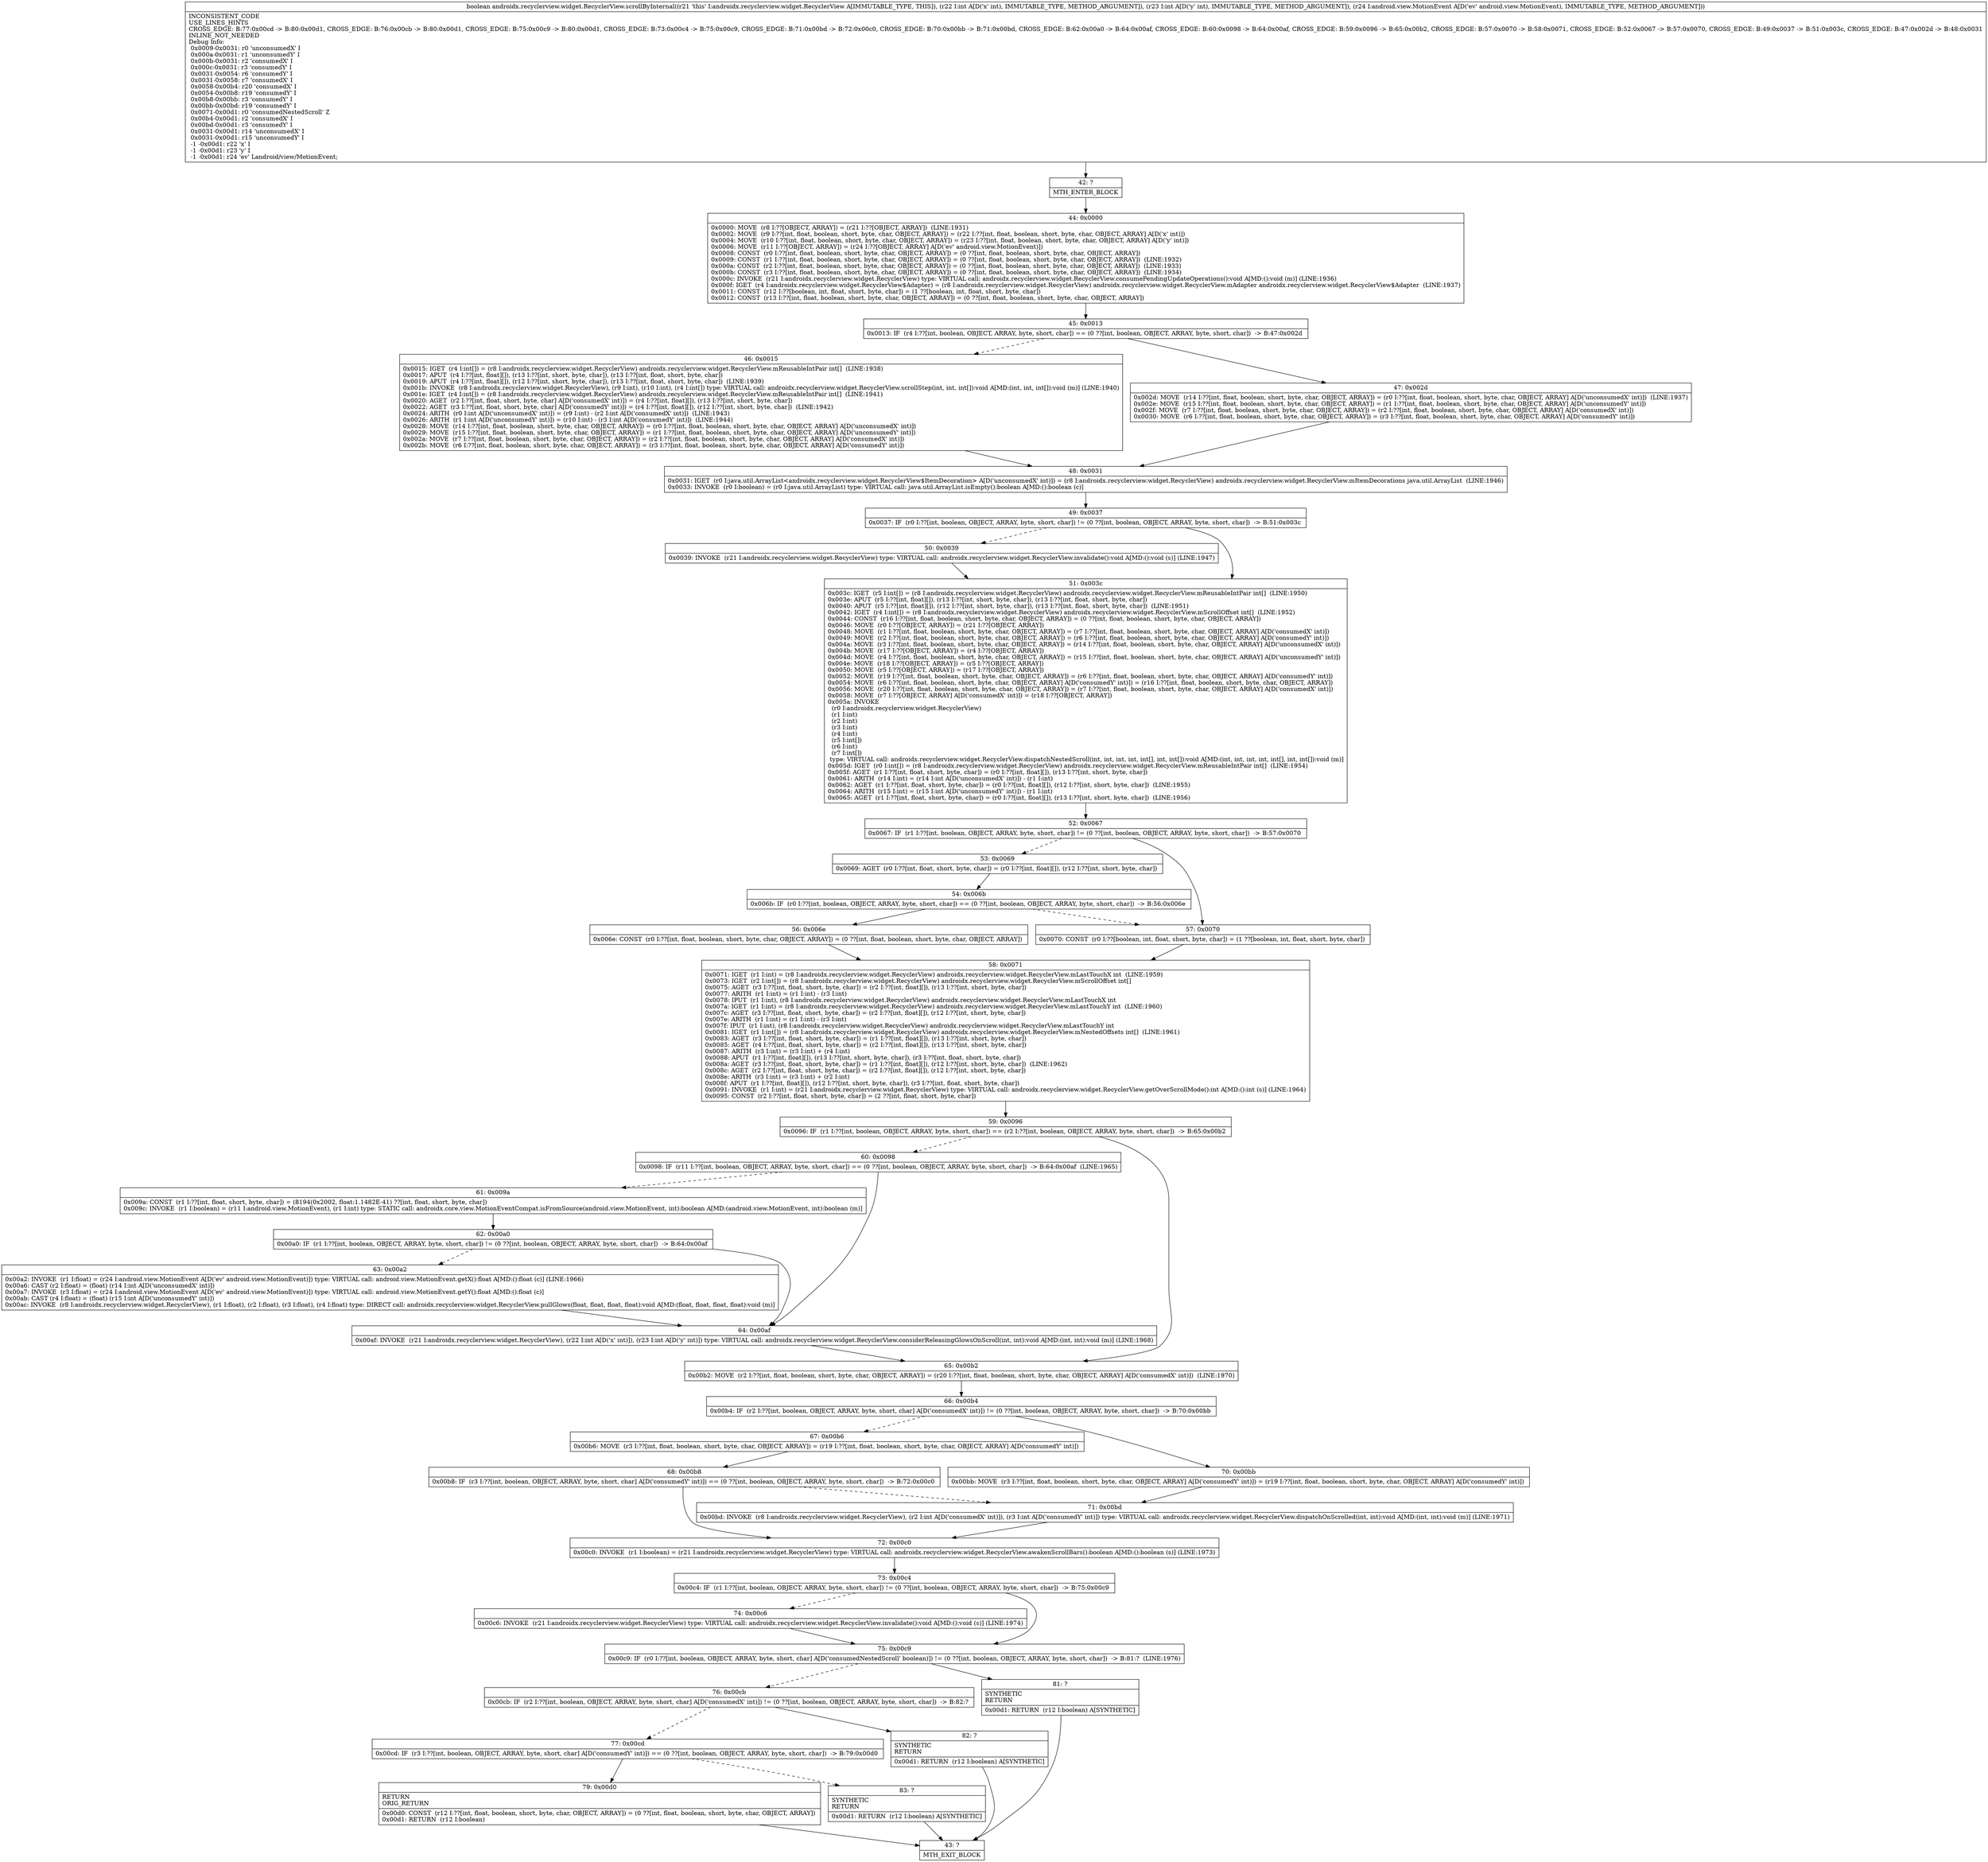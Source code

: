digraph "CFG forandroidx.recyclerview.widget.RecyclerView.scrollByInternal(IILandroid\/view\/MotionEvent;)Z" {
Node_42 [shape=record,label="{42\:\ ?|MTH_ENTER_BLOCK\l}"];
Node_44 [shape=record,label="{44\:\ 0x0000|0x0000: MOVE  (r8 I:??[OBJECT, ARRAY]) = (r21 I:??[OBJECT, ARRAY])  (LINE:1931)\l0x0002: MOVE  (r9 I:??[int, float, boolean, short, byte, char, OBJECT, ARRAY]) = (r22 I:??[int, float, boolean, short, byte, char, OBJECT, ARRAY] A[D('x' int)]) \l0x0004: MOVE  (r10 I:??[int, float, boolean, short, byte, char, OBJECT, ARRAY]) = (r23 I:??[int, float, boolean, short, byte, char, OBJECT, ARRAY] A[D('y' int)]) \l0x0006: MOVE  (r11 I:??[OBJECT, ARRAY]) = (r24 I:??[OBJECT, ARRAY] A[D('ev' android.view.MotionEvent)]) \l0x0008: CONST  (r0 I:??[int, float, boolean, short, byte, char, OBJECT, ARRAY]) = (0 ??[int, float, boolean, short, byte, char, OBJECT, ARRAY]) \l0x0009: CONST  (r1 I:??[int, float, boolean, short, byte, char, OBJECT, ARRAY]) = (0 ??[int, float, boolean, short, byte, char, OBJECT, ARRAY])  (LINE:1932)\l0x000a: CONST  (r2 I:??[int, float, boolean, short, byte, char, OBJECT, ARRAY]) = (0 ??[int, float, boolean, short, byte, char, OBJECT, ARRAY])  (LINE:1933)\l0x000b: CONST  (r3 I:??[int, float, boolean, short, byte, char, OBJECT, ARRAY]) = (0 ??[int, float, boolean, short, byte, char, OBJECT, ARRAY])  (LINE:1934)\l0x000c: INVOKE  (r21 I:androidx.recyclerview.widget.RecyclerView) type: VIRTUAL call: androidx.recyclerview.widget.RecyclerView.consumePendingUpdateOperations():void A[MD:():void (m)] (LINE:1936)\l0x000f: IGET  (r4 I:androidx.recyclerview.widget.RecyclerView$Adapter) = (r8 I:androidx.recyclerview.widget.RecyclerView) androidx.recyclerview.widget.RecyclerView.mAdapter androidx.recyclerview.widget.RecyclerView$Adapter  (LINE:1937)\l0x0011: CONST  (r12 I:??[boolean, int, float, short, byte, char]) = (1 ??[boolean, int, float, short, byte, char]) \l0x0012: CONST  (r13 I:??[int, float, boolean, short, byte, char, OBJECT, ARRAY]) = (0 ??[int, float, boolean, short, byte, char, OBJECT, ARRAY]) \l}"];
Node_45 [shape=record,label="{45\:\ 0x0013|0x0013: IF  (r4 I:??[int, boolean, OBJECT, ARRAY, byte, short, char]) == (0 ??[int, boolean, OBJECT, ARRAY, byte, short, char])  \-\> B:47:0x002d \l}"];
Node_46 [shape=record,label="{46\:\ 0x0015|0x0015: IGET  (r4 I:int[]) = (r8 I:androidx.recyclerview.widget.RecyclerView) androidx.recyclerview.widget.RecyclerView.mReusableIntPair int[]  (LINE:1938)\l0x0017: APUT  (r4 I:??[int, float][]), (r13 I:??[int, short, byte, char]), (r13 I:??[int, float, short, byte, char]) \l0x0019: APUT  (r4 I:??[int, float][]), (r12 I:??[int, short, byte, char]), (r13 I:??[int, float, short, byte, char])  (LINE:1939)\l0x001b: INVOKE  (r8 I:androidx.recyclerview.widget.RecyclerView), (r9 I:int), (r10 I:int), (r4 I:int[]) type: VIRTUAL call: androidx.recyclerview.widget.RecyclerView.scrollStep(int, int, int[]):void A[MD:(int, int, int[]):void (m)] (LINE:1940)\l0x001e: IGET  (r4 I:int[]) = (r8 I:androidx.recyclerview.widget.RecyclerView) androidx.recyclerview.widget.RecyclerView.mReusableIntPair int[]  (LINE:1941)\l0x0020: AGET  (r2 I:??[int, float, short, byte, char] A[D('consumedX' int)]) = (r4 I:??[int, float][]), (r13 I:??[int, short, byte, char]) \l0x0022: AGET  (r3 I:??[int, float, short, byte, char] A[D('consumedY' int)]) = (r4 I:??[int, float][]), (r12 I:??[int, short, byte, char])  (LINE:1942)\l0x0024: ARITH  (r0 I:int A[D('unconsumedX' int)]) = (r9 I:int) \- (r2 I:int A[D('consumedX' int)])  (LINE:1943)\l0x0026: ARITH  (r1 I:int A[D('unconsumedY' int)]) = (r10 I:int) \- (r3 I:int A[D('consumedY' int)])  (LINE:1944)\l0x0028: MOVE  (r14 I:??[int, float, boolean, short, byte, char, OBJECT, ARRAY]) = (r0 I:??[int, float, boolean, short, byte, char, OBJECT, ARRAY] A[D('unconsumedX' int)]) \l0x0029: MOVE  (r15 I:??[int, float, boolean, short, byte, char, OBJECT, ARRAY]) = (r1 I:??[int, float, boolean, short, byte, char, OBJECT, ARRAY] A[D('unconsumedY' int)]) \l0x002a: MOVE  (r7 I:??[int, float, boolean, short, byte, char, OBJECT, ARRAY]) = (r2 I:??[int, float, boolean, short, byte, char, OBJECT, ARRAY] A[D('consumedX' int)]) \l0x002b: MOVE  (r6 I:??[int, float, boolean, short, byte, char, OBJECT, ARRAY]) = (r3 I:??[int, float, boolean, short, byte, char, OBJECT, ARRAY] A[D('consumedY' int)]) \l}"];
Node_48 [shape=record,label="{48\:\ 0x0031|0x0031: IGET  (r0 I:java.util.ArrayList\<androidx.recyclerview.widget.RecyclerView$ItemDecoration\> A[D('unconsumedX' int)]) = (r8 I:androidx.recyclerview.widget.RecyclerView) androidx.recyclerview.widget.RecyclerView.mItemDecorations java.util.ArrayList  (LINE:1946)\l0x0033: INVOKE  (r0 I:boolean) = (r0 I:java.util.ArrayList) type: VIRTUAL call: java.util.ArrayList.isEmpty():boolean A[MD:():boolean (c)]\l}"];
Node_49 [shape=record,label="{49\:\ 0x0037|0x0037: IF  (r0 I:??[int, boolean, OBJECT, ARRAY, byte, short, char]) != (0 ??[int, boolean, OBJECT, ARRAY, byte, short, char])  \-\> B:51:0x003c \l}"];
Node_50 [shape=record,label="{50\:\ 0x0039|0x0039: INVOKE  (r21 I:androidx.recyclerview.widget.RecyclerView) type: VIRTUAL call: androidx.recyclerview.widget.RecyclerView.invalidate():void A[MD:():void (s)] (LINE:1947)\l}"];
Node_51 [shape=record,label="{51\:\ 0x003c|0x003c: IGET  (r5 I:int[]) = (r8 I:androidx.recyclerview.widget.RecyclerView) androidx.recyclerview.widget.RecyclerView.mReusableIntPair int[]  (LINE:1950)\l0x003e: APUT  (r5 I:??[int, float][]), (r13 I:??[int, short, byte, char]), (r13 I:??[int, float, short, byte, char]) \l0x0040: APUT  (r5 I:??[int, float][]), (r12 I:??[int, short, byte, char]), (r13 I:??[int, float, short, byte, char])  (LINE:1951)\l0x0042: IGET  (r4 I:int[]) = (r8 I:androidx.recyclerview.widget.RecyclerView) androidx.recyclerview.widget.RecyclerView.mScrollOffset int[]  (LINE:1952)\l0x0044: CONST  (r16 I:??[int, float, boolean, short, byte, char, OBJECT, ARRAY]) = (0 ??[int, float, boolean, short, byte, char, OBJECT, ARRAY]) \l0x0046: MOVE  (r0 I:??[OBJECT, ARRAY]) = (r21 I:??[OBJECT, ARRAY]) \l0x0048: MOVE  (r1 I:??[int, float, boolean, short, byte, char, OBJECT, ARRAY]) = (r7 I:??[int, float, boolean, short, byte, char, OBJECT, ARRAY] A[D('consumedX' int)]) \l0x0049: MOVE  (r2 I:??[int, float, boolean, short, byte, char, OBJECT, ARRAY]) = (r6 I:??[int, float, boolean, short, byte, char, OBJECT, ARRAY] A[D('consumedY' int)]) \l0x004a: MOVE  (r3 I:??[int, float, boolean, short, byte, char, OBJECT, ARRAY]) = (r14 I:??[int, float, boolean, short, byte, char, OBJECT, ARRAY] A[D('unconsumedX' int)]) \l0x004b: MOVE  (r17 I:??[OBJECT, ARRAY]) = (r4 I:??[OBJECT, ARRAY]) \l0x004d: MOVE  (r4 I:??[int, float, boolean, short, byte, char, OBJECT, ARRAY]) = (r15 I:??[int, float, boolean, short, byte, char, OBJECT, ARRAY] A[D('unconsumedY' int)]) \l0x004e: MOVE  (r18 I:??[OBJECT, ARRAY]) = (r5 I:??[OBJECT, ARRAY]) \l0x0050: MOVE  (r5 I:??[OBJECT, ARRAY]) = (r17 I:??[OBJECT, ARRAY]) \l0x0052: MOVE  (r19 I:??[int, float, boolean, short, byte, char, OBJECT, ARRAY]) = (r6 I:??[int, float, boolean, short, byte, char, OBJECT, ARRAY] A[D('consumedY' int)]) \l0x0054: MOVE  (r6 I:??[int, float, boolean, short, byte, char, OBJECT, ARRAY] A[D('consumedY' int)]) = (r16 I:??[int, float, boolean, short, byte, char, OBJECT, ARRAY]) \l0x0056: MOVE  (r20 I:??[int, float, boolean, short, byte, char, OBJECT, ARRAY]) = (r7 I:??[int, float, boolean, short, byte, char, OBJECT, ARRAY] A[D('consumedX' int)]) \l0x0058: MOVE  (r7 I:??[OBJECT, ARRAY] A[D('consumedX' int)]) = (r18 I:??[OBJECT, ARRAY]) \l0x005a: INVOKE  \l  (r0 I:androidx.recyclerview.widget.RecyclerView)\l  (r1 I:int)\l  (r2 I:int)\l  (r3 I:int)\l  (r4 I:int)\l  (r5 I:int[])\l  (r6 I:int)\l  (r7 I:int[])\l type: VIRTUAL call: androidx.recyclerview.widget.RecyclerView.dispatchNestedScroll(int, int, int, int, int[], int, int[]):void A[MD:(int, int, int, int, int[], int, int[]):void (m)]\l0x005d: IGET  (r0 I:int[]) = (r8 I:androidx.recyclerview.widget.RecyclerView) androidx.recyclerview.widget.RecyclerView.mReusableIntPair int[]  (LINE:1954)\l0x005f: AGET  (r1 I:??[int, float, short, byte, char]) = (r0 I:??[int, float][]), (r13 I:??[int, short, byte, char]) \l0x0061: ARITH  (r14 I:int) = (r14 I:int A[D('unconsumedX' int)]) \- (r1 I:int) \l0x0062: AGET  (r1 I:??[int, float, short, byte, char]) = (r0 I:??[int, float][]), (r12 I:??[int, short, byte, char])  (LINE:1955)\l0x0064: ARITH  (r15 I:int) = (r15 I:int A[D('unconsumedY' int)]) \- (r1 I:int) \l0x0065: AGET  (r1 I:??[int, float, short, byte, char]) = (r0 I:??[int, float][]), (r13 I:??[int, short, byte, char])  (LINE:1956)\l}"];
Node_52 [shape=record,label="{52\:\ 0x0067|0x0067: IF  (r1 I:??[int, boolean, OBJECT, ARRAY, byte, short, char]) != (0 ??[int, boolean, OBJECT, ARRAY, byte, short, char])  \-\> B:57:0x0070 \l}"];
Node_53 [shape=record,label="{53\:\ 0x0069|0x0069: AGET  (r0 I:??[int, float, short, byte, char]) = (r0 I:??[int, float][]), (r12 I:??[int, short, byte, char]) \l}"];
Node_54 [shape=record,label="{54\:\ 0x006b|0x006b: IF  (r0 I:??[int, boolean, OBJECT, ARRAY, byte, short, char]) == (0 ??[int, boolean, OBJECT, ARRAY, byte, short, char])  \-\> B:56:0x006e \l}"];
Node_56 [shape=record,label="{56\:\ 0x006e|0x006e: CONST  (r0 I:??[int, float, boolean, short, byte, char, OBJECT, ARRAY]) = (0 ??[int, float, boolean, short, byte, char, OBJECT, ARRAY]) \l}"];
Node_58 [shape=record,label="{58\:\ 0x0071|0x0071: IGET  (r1 I:int) = (r8 I:androidx.recyclerview.widget.RecyclerView) androidx.recyclerview.widget.RecyclerView.mLastTouchX int  (LINE:1959)\l0x0073: IGET  (r2 I:int[]) = (r8 I:androidx.recyclerview.widget.RecyclerView) androidx.recyclerview.widget.RecyclerView.mScrollOffset int[] \l0x0075: AGET  (r3 I:??[int, float, short, byte, char]) = (r2 I:??[int, float][]), (r13 I:??[int, short, byte, char]) \l0x0077: ARITH  (r1 I:int) = (r1 I:int) \- (r3 I:int) \l0x0078: IPUT  (r1 I:int), (r8 I:androidx.recyclerview.widget.RecyclerView) androidx.recyclerview.widget.RecyclerView.mLastTouchX int \l0x007a: IGET  (r1 I:int) = (r8 I:androidx.recyclerview.widget.RecyclerView) androidx.recyclerview.widget.RecyclerView.mLastTouchY int  (LINE:1960)\l0x007c: AGET  (r3 I:??[int, float, short, byte, char]) = (r2 I:??[int, float][]), (r12 I:??[int, short, byte, char]) \l0x007e: ARITH  (r1 I:int) = (r1 I:int) \- (r3 I:int) \l0x007f: IPUT  (r1 I:int), (r8 I:androidx.recyclerview.widget.RecyclerView) androidx.recyclerview.widget.RecyclerView.mLastTouchY int \l0x0081: IGET  (r1 I:int[]) = (r8 I:androidx.recyclerview.widget.RecyclerView) androidx.recyclerview.widget.RecyclerView.mNestedOffsets int[]  (LINE:1961)\l0x0083: AGET  (r3 I:??[int, float, short, byte, char]) = (r1 I:??[int, float][]), (r13 I:??[int, short, byte, char]) \l0x0085: AGET  (r4 I:??[int, float, short, byte, char]) = (r2 I:??[int, float][]), (r13 I:??[int, short, byte, char]) \l0x0087: ARITH  (r3 I:int) = (r3 I:int) + (r4 I:int) \l0x0088: APUT  (r1 I:??[int, float][]), (r13 I:??[int, short, byte, char]), (r3 I:??[int, float, short, byte, char]) \l0x008a: AGET  (r3 I:??[int, float, short, byte, char]) = (r1 I:??[int, float][]), (r12 I:??[int, short, byte, char])  (LINE:1962)\l0x008c: AGET  (r2 I:??[int, float, short, byte, char]) = (r2 I:??[int, float][]), (r12 I:??[int, short, byte, char]) \l0x008e: ARITH  (r3 I:int) = (r3 I:int) + (r2 I:int) \l0x008f: APUT  (r1 I:??[int, float][]), (r12 I:??[int, short, byte, char]), (r3 I:??[int, float, short, byte, char]) \l0x0091: INVOKE  (r1 I:int) = (r21 I:androidx.recyclerview.widget.RecyclerView) type: VIRTUAL call: androidx.recyclerview.widget.RecyclerView.getOverScrollMode():int A[MD:():int (s)] (LINE:1964)\l0x0095: CONST  (r2 I:??[int, float, short, byte, char]) = (2 ??[int, float, short, byte, char]) \l}"];
Node_59 [shape=record,label="{59\:\ 0x0096|0x0096: IF  (r1 I:??[int, boolean, OBJECT, ARRAY, byte, short, char]) == (r2 I:??[int, boolean, OBJECT, ARRAY, byte, short, char])  \-\> B:65:0x00b2 \l}"];
Node_60 [shape=record,label="{60\:\ 0x0098|0x0098: IF  (r11 I:??[int, boolean, OBJECT, ARRAY, byte, short, char]) == (0 ??[int, boolean, OBJECT, ARRAY, byte, short, char])  \-\> B:64:0x00af  (LINE:1965)\l}"];
Node_61 [shape=record,label="{61\:\ 0x009a|0x009a: CONST  (r1 I:??[int, float, short, byte, char]) = (8194(0x2002, float:1.1482E\-41) ??[int, float, short, byte, char]) \l0x009c: INVOKE  (r1 I:boolean) = (r11 I:android.view.MotionEvent), (r1 I:int) type: STATIC call: androidx.core.view.MotionEventCompat.isFromSource(android.view.MotionEvent, int):boolean A[MD:(android.view.MotionEvent, int):boolean (m)]\l}"];
Node_62 [shape=record,label="{62\:\ 0x00a0|0x00a0: IF  (r1 I:??[int, boolean, OBJECT, ARRAY, byte, short, char]) != (0 ??[int, boolean, OBJECT, ARRAY, byte, short, char])  \-\> B:64:0x00af \l}"];
Node_63 [shape=record,label="{63\:\ 0x00a2|0x00a2: INVOKE  (r1 I:float) = (r24 I:android.view.MotionEvent A[D('ev' android.view.MotionEvent)]) type: VIRTUAL call: android.view.MotionEvent.getX():float A[MD:():float (c)] (LINE:1966)\l0x00a6: CAST (r2 I:float) = (float) (r14 I:int A[D('unconsumedX' int)]) \l0x00a7: INVOKE  (r3 I:float) = (r24 I:android.view.MotionEvent A[D('ev' android.view.MotionEvent)]) type: VIRTUAL call: android.view.MotionEvent.getY():float A[MD:():float (c)]\l0x00ab: CAST (r4 I:float) = (float) (r15 I:int A[D('unconsumedY' int)]) \l0x00ac: INVOKE  (r8 I:androidx.recyclerview.widget.RecyclerView), (r1 I:float), (r2 I:float), (r3 I:float), (r4 I:float) type: DIRECT call: androidx.recyclerview.widget.RecyclerView.pullGlows(float, float, float, float):void A[MD:(float, float, float, float):void (m)]\l}"];
Node_64 [shape=record,label="{64\:\ 0x00af|0x00af: INVOKE  (r21 I:androidx.recyclerview.widget.RecyclerView), (r22 I:int A[D('x' int)]), (r23 I:int A[D('y' int)]) type: VIRTUAL call: androidx.recyclerview.widget.RecyclerView.considerReleasingGlowsOnScroll(int, int):void A[MD:(int, int):void (m)] (LINE:1968)\l}"];
Node_65 [shape=record,label="{65\:\ 0x00b2|0x00b2: MOVE  (r2 I:??[int, float, boolean, short, byte, char, OBJECT, ARRAY]) = (r20 I:??[int, float, boolean, short, byte, char, OBJECT, ARRAY] A[D('consumedX' int)])  (LINE:1970)\l}"];
Node_66 [shape=record,label="{66\:\ 0x00b4|0x00b4: IF  (r2 I:??[int, boolean, OBJECT, ARRAY, byte, short, char] A[D('consumedX' int)]) != (0 ??[int, boolean, OBJECT, ARRAY, byte, short, char])  \-\> B:70:0x00bb \l}"];
Node_67 [shape=record,label="{67\:\ 0x00b6|0x00b6: MOVE  (r3 I:??[int, float, boolean, short, byte, char, OBJECT, ARRAY]) = (r19 I:??[int, float, boolean, short, byte, char, OBJECT, ARRAY] A[D('consumedY' int)]) \l}"];
Node_68 [shape=record,label="{68\:\ 0x00b8|0x00b8: IF  (r3 I:??[int, boolean, OBJECT, ARRAY, byte, short, char] A[D('consumedY' int)]) == (0 ??[int, boolean, OBJECT, ARRAY, byte, short, char])  \-\> B:72:0x00c0 \l}"];
Node_72 [shape=record,label="{72\:\ 0x00c0|0x00c0: INVOKE  (r1 I:boolean) = (r21 I:androidx.recyclerview.widget.RecyclerView) type: VIRTUAL call: androidx.recyclerview.widget.RecyclerView.awakenScrollBars():boolean A[MD:():boolean (s)] (LINE:1973)\l}"];
Node_73 [shape=record,label="{73\:\ 0x00c4|0x00c4: IF  (r1 I:??[int, boolean, OBJECT, ARRAY, byte, short, char]) != (0 ??[int, boolean, OBJECT, ARRAY, byte, short, char])  \-\> B:75:0x00c9 \l}"];
Node_74 [shape=record,label="{74\:\ 0x00c6|0x00c6: INVOKE  (r21 I:androidx.recyclerview.widget.RecyclerView) type: VIRTUAL call: androidx.recyclerview.widget.RecyclerView.invalidate():void A[MD:():void (s)] (LINE:1974)\l}"];
Node_75 [shape=record,label="{75\:\ 0x00c9|0x00c9: IF  (r0 I:??[int, boolean, OBJECT, ARRAY, byte, short, char] A[D('consumedNestedScroll' boolean)]) != (0 ??[int, boolean, OBJECT, ARRAY, byte, short, char])  \-\> B:81:?  (LINE:1976)\l}"];
Node_76 [shape=record,label="{76\:\ 0x00cb|0x00cb: IF  (r2 I:??[int, boolean, OBJECT, ARRAY, byte, short, char] A[D('consumedX' int)]) != (0 ??[int, boolean, OBJECT, ARRAY, byte, short, char])  \-\> B:82:? \l}"];
Node_77 [shape=record,label="{77\:\ 0x00cd|0x00cd: IF  (r3 I:??[int, boolean, OBJECT, ARRAY, byte, short, char] A[D('consumedY' int)]) == (0 ??[int, boolean, OBJECT, ARRAY, byte, short, char])  \-\> B:79:0x00d0 \l}"];
Node_79 [shape=record,label="{79\:\ 0x00d0|RETURN\lORIG_RETURN\l|0x00d0: CONST  (r12 I:??[int, float, boolean, short, byte, char, OBJECT, ARRAY]) = (0 ??[int, float, boolean, short, byte, char, OBJECT, ARRAY]) \l0x00d1: RETURN  (r12 I:boolean) \l}"];
Node_43 [shape=record,label="{43\:\ ?|MTH_EXIT_BLOCK\l}"];
Node_83 [shape=record,label="{83\:\ ?|SYNTHETIC\lRETURN\l|0x00d1: RETURN  (r12 I:boolean) A[SYNTHETIC]\l}"];
Node_82 [shape=record,label="{82\:\ ?|SYNTHETIC\lRETURN\l|0x00d1: RETURN  (r12 I:boolean) A[SYNTHETIC]\l}"];
Node_81 [shape=record,label="{81\:\ ?|SYNTHETIC\lRETURN\l|0x00d1: RETURN  (r12 I:boolean) A[SYNTHETIC]\l}"];
Node_71 [shape=record,label="{71\:\ 0x00bd|0x00bd: INVOKE  (r8 I:androidx.recyclerview.widget.RecyclerView), (r2 I:int A[D('consumedX' int)]), (r3 I:int A[D('consumedY' int)]) type: VIRTUAL call: androidx.recyclerview.widget.RecyclerView.dispatchOnScrolled(int, int):void A[MD:(int, int):void (m)] (LINE:1971)\l}"];
Node_70 [shape=record,label="{70\:\ 0x00bb|0x00bb: MOVE  (r3 I:??[int, float, boolean, short, byte, char, OBJECT, ARRAY] A[D('consumedY' int)]) = (r19 I:??[int, float, boolean, short, byte, char, OBJECT, ARRAY] A[D('consumedY' int)]) \l}"];
Node_57 [shape=record,label="{57\:\ 0x0070|0x0070: CONST  (r0 I:??[boolean, int, float, short, byte, char]) = (1 ??[boolean, int, float, short, byte, char]) \l}"];
Node_47 [shape=record,label="{47\:\ 0x002d|0x002d: MOVE  (r14 I:??[int, float, boolean, short, byte, char, OBJECT, ARRAY]) = (r0 I:??[int, float, boolean, short, byte, char, OBJECT, ARRAY] A[D('unconsumedX' int)])  (LINE:1937)\l0x002e: MOVE  (r15 I:??[int, float, boolean, short, byte, char, OBJECT, ARRAY]) = (r1 I:??[int, float, boolean, short, byte, char, OBJECT, ARRAY] A[D('unconsumedY' int)]) \l0x002f: MOVE  (r7 I:??[int, float, boolean, short, byte, char, OBJECT, ARRAY]) = (r2 I:??[int, float, boolean, short, byte, char, OBJECT, ARRAY] A[D('consumedX' int)]) \l0x0030: MOVE  (r6 I:??[int, float, boolean, short, byte, char, OBJECT, ARRAY]) = (r3 I:??[int, float, boolean, short, byte, char, OBJECT, ARRAY] A[D('consumedY' int)]) \l}"];
MethodNode[shape=record,label="{boolean androidx.recyclerview.widget.RecyclerView.scrollByInternal((r21 'this' I:androidx.recyclerview.widget.RecyclerView A[IMMUTABLE_TYPE, THIS]), (r22 I:int A[D('x' int), IMMUTABLE_TYPE, METHOD_ARGUMENT]), (r23 I:int A[D('y' int), IMMUTABLE_TYPE, METHOD_ARGUMENT]), (r24 I:android.view.MotionEvent A[D('ev' android.view.MotionEvent), IMMUTABLE_TYPE, METHOD_ARGUMENT]))  | INCONSISTENT_CODE\lUSE_LINES_HINTS\lCROSS_EDGE: B:77:0x00cd \-\> B:80:0x00d1, CROSS_EDGE: B:76:0x00cb \-\> B:80:0x00d1, CROSS_EDGE: B:75:0x00c9 \-\> B:80:0x00d1, CROSS_EDGE: B:73:0x00c4 \-\> B:75:0x00c9, CROSS_EDGE: B:71:0x00bd \-\> B:72:0x00c0, CROSS_EDGE: B:70:0x00bb \-\> B:71:0x00bd, CROSS_EDGE: B:62:0x00a0 \-\> B:64:0x00af, CROSS_EDGE: B:60:0x0098 \-\> B:64:0x00af, CROSS_EDGE: B:59:0x0096 \-\> B:65:0x00b2, CROSS_EDGE: B:57:0x0070 \-\> B:58:0x0071, CROSS_EDGE: B:52:0x0067 \-\> B:57:0x0070, CROSS_EDGE: B:49:0x0037 \-\> B:51:0x003c, CROSS_EDGE: B:47:0x002d \-\> B:48:0x0031\lINLINE_NOT_NEEDED\lDebug Info:\l  0x0009\-0x0031: r0 'unconsumedX' I\l  0x000a\-0x0031: r1 'unconsumedY' I\l  0x000b\-0x0031: r2 'consumedX' I\l  0x000c\-0x0031: r3 'consumedY' I\l  0x0031\-0x0054: r6 'consumedY' I\l  0x0031\-0x0058: r7 'consumedX' I\l  0x0058\-0x00b4: r20 'consumedX' I\l  0x0054\-0x00b8: r19 'consumedY' I\l  0x00b8\-0x00bb: r3 'consumedY' I\l  0x00bb\-0x00bd: r19 'consumedY' I\l  0x0071\-0x00d1: r0 'consumedNestedScroll' Z\l  0x00b4\-0x00d1: r2 'consumedX' I\l  0x00bd\-0x00d1: r3 'consumedY' I\l  0x0031\-0x00d1: r14 'unconsumedX' I\l  0x0031\-0x00d1: r15 'unconsumedY' I\l  \-1 \-0x00d1: r22 'x' I\l  \-1 \-0x00d1: r23 'y' I\l  \-1 \-0x00d1: r24 'ev' Landroid\/view\/MotionEvent;\l}"];
MethodNode -> Node_42;Node_42 -> Node_44;
Node_44 -> Node_45;
Node_45 -> Node_46[style=dashed];
Node_45 -> Node_47;
Node_46 -> Node_48;
Node_48 -> Node_49;
Node_49 -> Node_50[style=dashed];
Node_49 -> Node_51;
Node_50 -> Node_51;
Node_51 -> Node_52;
Node_52 -> Node_53[style=dashed];
Node_52 -> Node_57;
Node_53 -> Node_54;
Node_54 -> Node_56;
Node_54 -> Node_57[style=dashed];
Node_56 -> Node_58;
Node_58 -> Node_59;
Node_59 -> Node_60[style=dashed];
Node_59 -> Node_65;
Node_60 -> Node_61[style=dashed];
Node_60 -> Node_64;
Node_61 -> Node_62;
Node_62 -> Node_63[style=dashed];
Node_62 -> Node_64;
Node_63 -> Node_64;
Node_64 -> Node_65;
Node_65 -> Node_66;
Node_66 -> Node_67[style=dashed];
Node_66 -> Node_70;
Node_67 -> Node_68;
Node_68 -> Node_72;
Node_68 -> Node_71[style=dashed];
Node_72 -> Node_73;
Node_73 -> Node_74[style=dashed];
Node_73 -> Node_75;
Node_74 -> Node_75;
Node_75 -> Node_76[style=dashed];
Node_75 -> Node_81;
Node_76 -> Node_77[style=dashed];
Node_76 -> Node_82;
Node_77 -> Node_79;
Node_77 -> Node_83[style=dashed];
Node_79 -> Node_43;
Node_83 -> Node_43;
Node_82 -> Node_43;
Node_81 -> Node_43;
Node_71 -> Node_72;
Node_70 -> Node_71;
Node_57 -> Node_58;
Node_47 -> Node_48;
}

